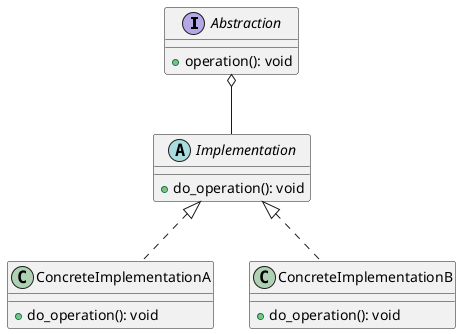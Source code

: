 @startuml
interface Abstraction {
   + operation(): void
}

abstract class Implementation {
  + do_operation(): void
}

class ConcreteImplementationA {
    + do_operation(): void
}

class ConcreteImplementationB {
    + do_operation(): void
}

Abstraction o-- Implementation
Implementation <|.. ConcreteImplementationA
Implementation <|.. ConcreteImplementationB
@enduml

